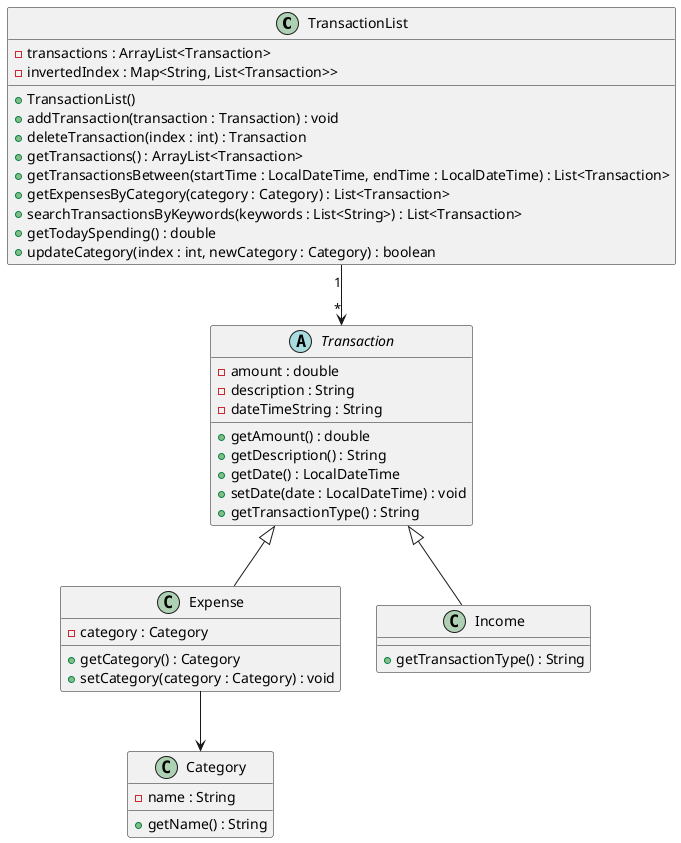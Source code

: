 @startuml
class TransactionList {
    - transactions : ArrayList<Transaction>
    - invertedIndex : Map<String, List<Transaction>>

    + TransactionList()
    + addTransaction(transaction : Transaction) : void
    + deleteTransaction(index : int) : Transaction
    + getTransactions() : ArrayList<Transaction>
    + getTransactionsBetween(startTime : LocalDateTime, endTime : LocalDateTime) : List<Transaction>
    + getExpensesByCategory(category : Category) : List<Transaction>
    + searchTransactionsByKeywords(keywords : List<String>) : List<Transaction>
    + getTodaySpending() : double
    + updateCategory(index : int, newCategory : Category) : boolean
}

abstract class Transaction {
    - amount : double
    - description : String
    - dateTimeString : String

    + getAmount() : double
    + getDescription() : String
    + getDate() : LocalDateTime
    + setDate(date : LocalDateTime) : void
    + getTransactionType() : String
}

class Expense extends Transaction {
    - category : Category

    + getCategory() : Category
    + setCategory(category : Category) : void
}

class Income extends Transaction {
    + getTransactionType() : String
}

class Category {
    - name : String

    + getName() : String
}

TransactionList "1" --> "*" Transaction

Expense --> Category

@enduml
